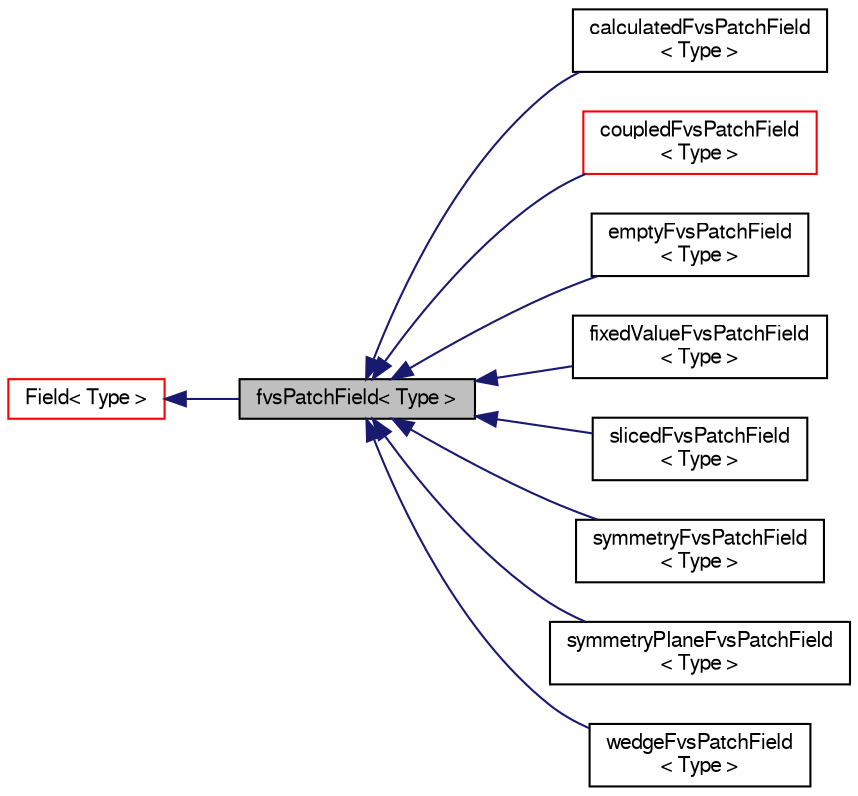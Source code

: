 digraph "fvsPatchField&lt; Type &gt;"
{
  bgcolor="transparent";
  edge [fontname="FreeSans",fontsize="10",labelfontname="FreeSans",labelfontsize="10"];
  node [fontname="FreeSans",fontsize="10",shape=record];
  rankdir="LR";
  Node0 [label="fvsPatchField\< Type \>",height=0.2,width=0.4,color="black", fillcolor="grey75", style="filled", fontcolor="black"];
  Node1 -> Node0 [dir="back",color="midnightblue",fontsize="10",style="solid",fontname="FreeSans"];
  Node1 [label="Field\< Type \>",height=0.2,width=0.4,color="red",URL="$a26466.html",tooltip="Pre-declare SubField and related Field type. "];
  Node0 -> Node8 [dir="back",color="midnightblue",fontsize="10",style="solid",fontname="FreeSans"];
  Node8 [label="calculatedFvsPatchField\l\< Type \>",height=0.2,width=0.4,color="black",URL="$a22366.html",tooltip="Foam::calculatedFvsPatchField. "];
  Node0 -> Node9 [dir="back",color="midnightblue",fontsize="10",style="solid",fontname="FreeSans"];
  Node9 [label="coupledFvsPatchField\l\< Type \>",height=0.2,width=0.4,color="red",URL="$a22370.html",tooltip="Foam::coupledFvsPatchField. "];
  Node0 -> Node17 [dir="back",color="midnightblue",fontsize="10",style="solid",fontname="FreeSans"];
  Node17 [label="emptyFvsPatchField\l\< Type \>",height=0.2,width=0.4,color="black",URL="$a22398.html",tooltip="Foam::emptyFvsPatchField. "];
  Node0 -> Node18 [dir="back",color="midnightblue",fontsize="10",style="solid",fontname="FreeSans"];
  Node18 [label="fixedValueFvsPatchField\l\< Type \>",height=0.2,width=0.4,color="black",URL="$a22374.html",tooltip="Foam::fixedValueFvsPatchField. "];
  Node0 -> Node19 [dir="back",color="midnightblue",fontsize="10",style="solid",fontname="FreeSans"];
  Node19 [label="slicedFvsPatchField\l\< Type \>",height=0.2,width=0.4,color="black",URL="$a22378.html",tooltip="Specialization of fvsPatchField which creates the underlying fvsPatchField as a slice of the given co..."];
  Node0 -> Node20 [dir="back",color="midnightblue",fontsize="10",style="solid",fontname="FreeSans"];
  Node20 [label="symmetryFvsPatchField\l\< Type \>",height=0.2,width=0.4,color="black",URL="$a22414.html",tooltip="Foam::symmetryFvsPatchField. "];
  Node0 -> Node21 [dir="back",color="midnightblue",fontsize="10",style="solid",fontname="FreeSans"];
  Node21 [label="symmetryPlaneFvsPatchField\l\< Type \>",height=0.2,width=0.4,color="black",URL="$a22418.html",tooltip="Foam::symmetryPlaneFvsPatchField. "];
  Node0 -> Node22 [dir="back",color="midnightblue",fontsize="10",style="solid",fontname="FreeSans"];
  Node22 [label="wedgeFvsPatchField\l\< Type \>",height=0.2,width=0.4,color="black",URL="$a22422.html",tooltip="Foam::wedgeFvsPatchField. "];
}
